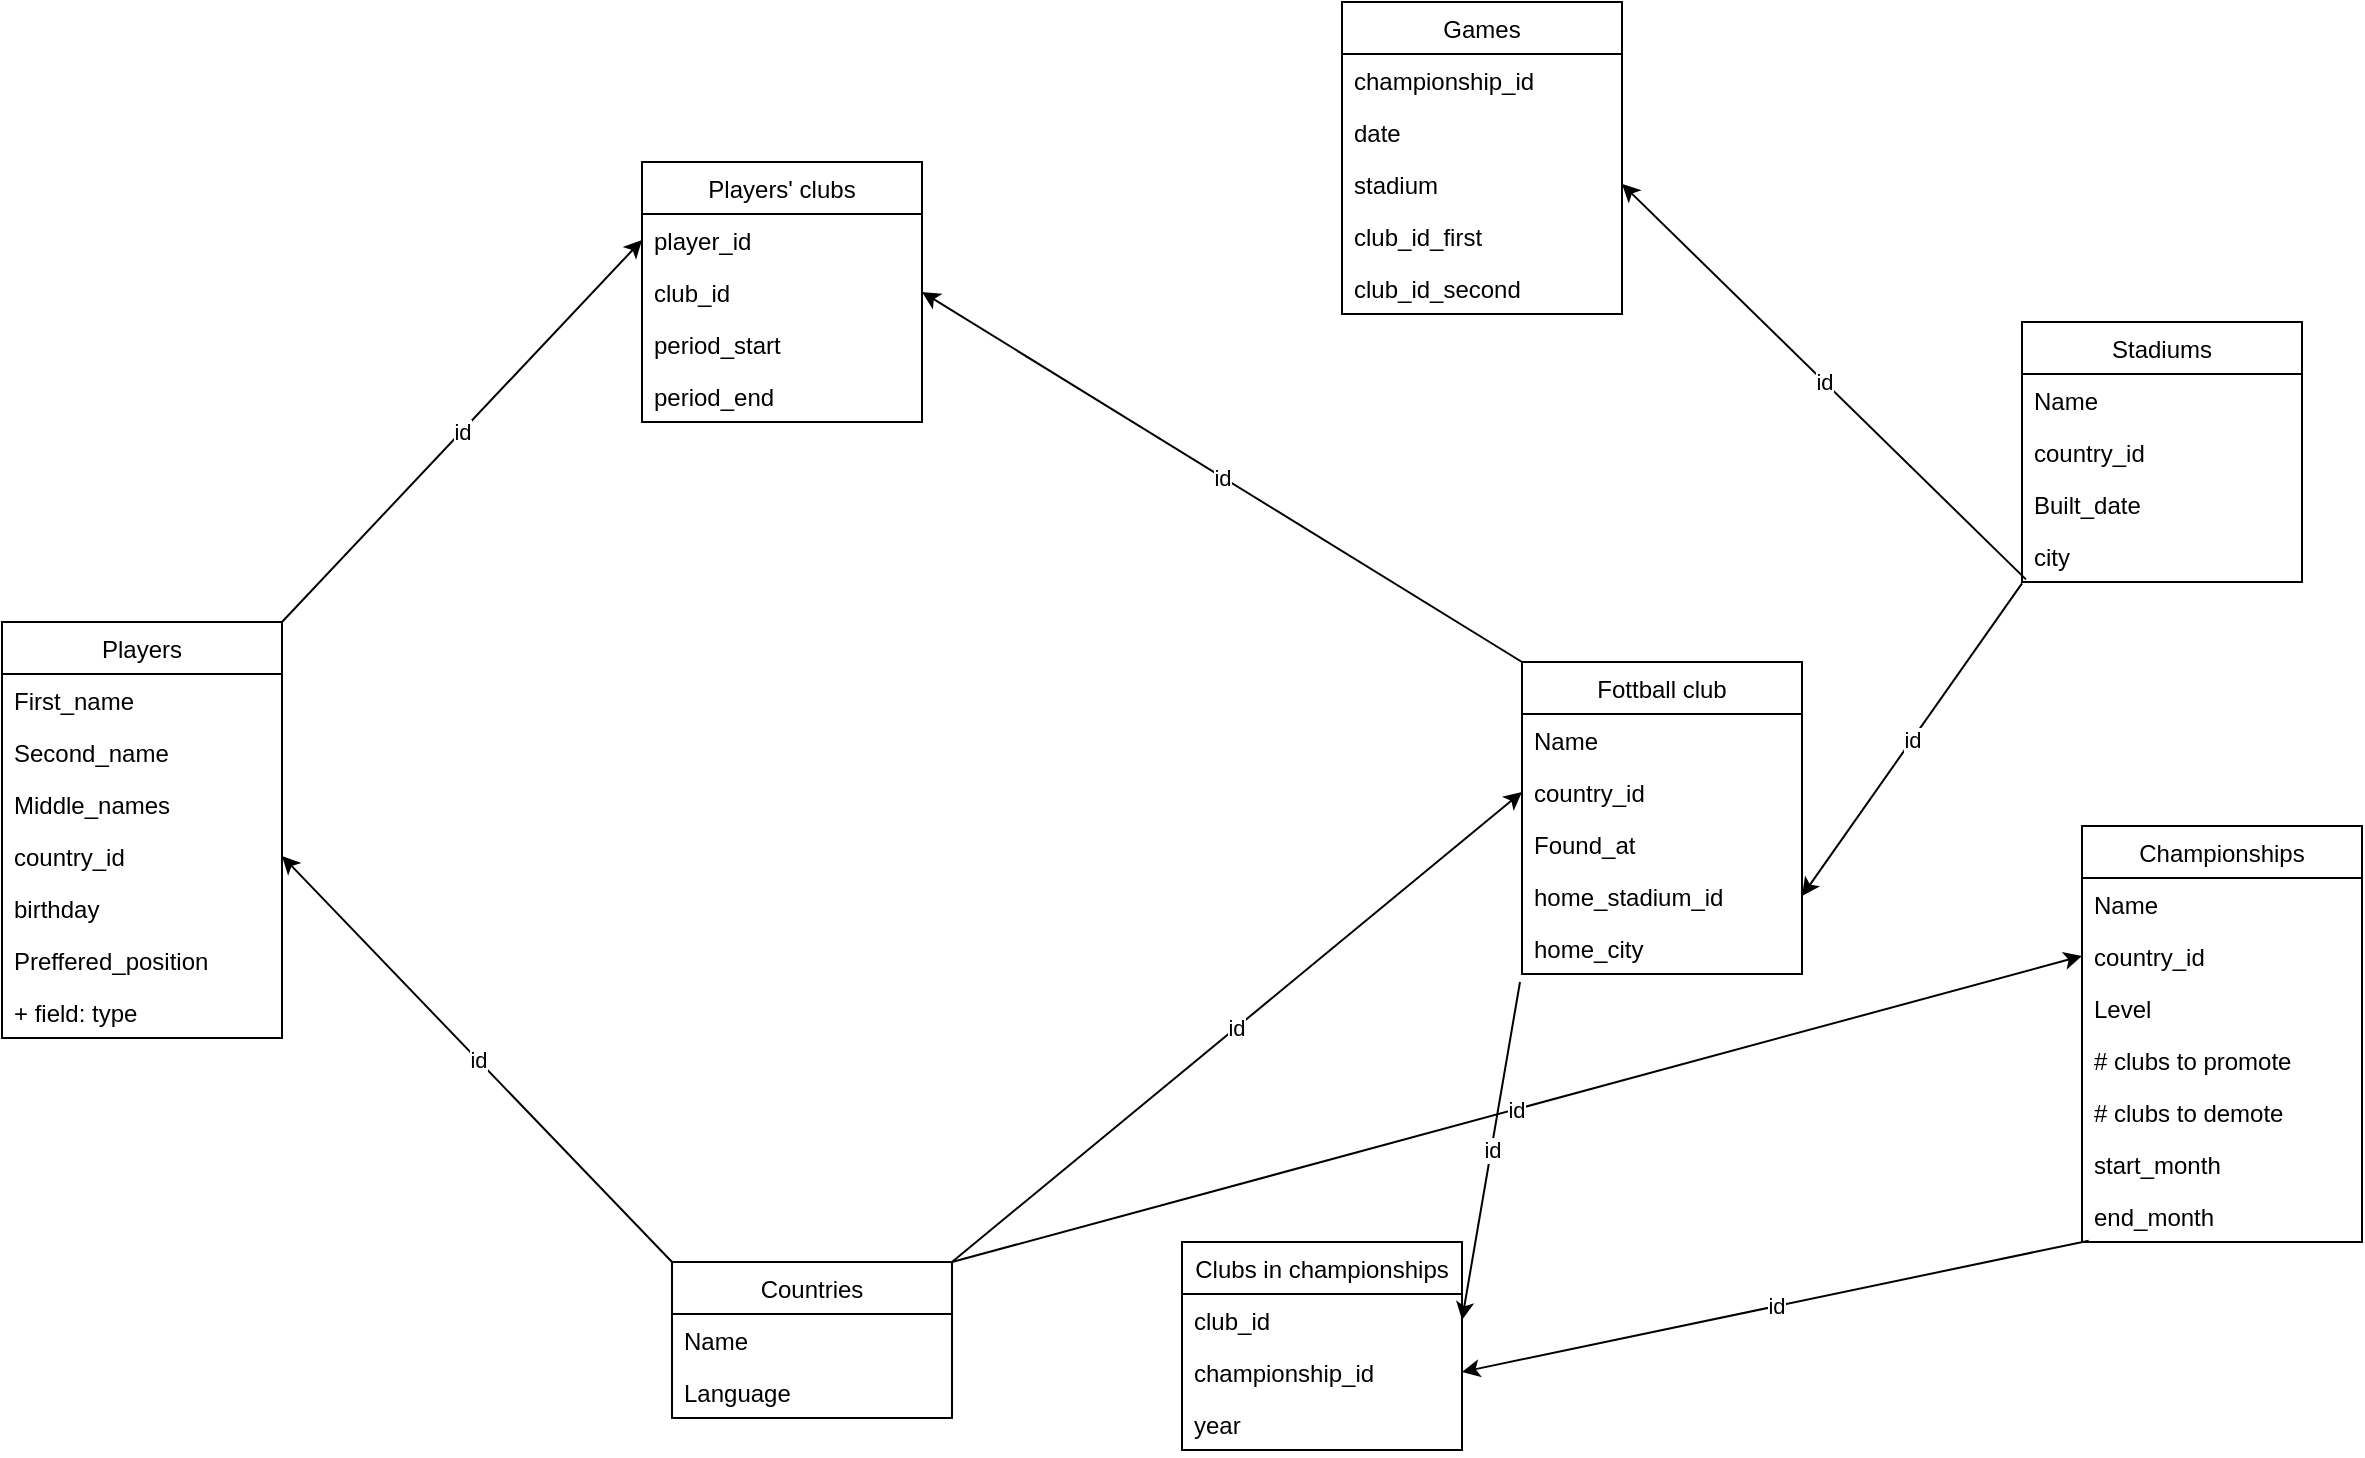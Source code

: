<mxfile version="14.2.4" type="github">
  <diagram name="Page-1" id="c4acf3e9-155e-7222-9cf6-157b1a14988f">
    <mxGraphModel dx="2062" dy="1155" grid="1" gridSize="10" guides="1" tooltips="1" connect="1" arrows="1" fold="1" page="1" pageScale="1" pageWidth="850" pageHeight="1100" background="#ffffff" math="0" shadow="0">
      <root>
        <mxCell id="0" />
        <mxCell id="1" parent="0" />
        <mxCell id="KciLQBizwRAoOv3Z7Yn2-1" value="Fottball club" style="swimlane;fontStyle=0;childLayout=stackLayout;horizontal=1;startSize=26;fillColor=none;horizontalStack=0;resizeParent=1;resizeParentMax=0;resizeLast=0;collapsible=1;marginBottom=0;" vertex="1" parent="1">
          <mxGeometry x="780" y="370" width="140" height="156" as="geometry" />
        </mxCell>
        <mxCell id="KciLQBizwRAoOv3Z7Yn2-2" value="Name" style="text;strokeColor=none;fillColor=none;align=left;verticalAlign=top;spacingLeft=4;spacingRight=4;overflow=hidden;rotatable=0;points=[[0,0.5],[1,0.5]];portConstraint=eastwest;" vertex="1" parent="KciLQBizwRAoOv3Z7Yn2-1">
          <mxGeometry y="26" width="140" height="26" as="geometry" />
        </mxCell>
        <mxCell id="KciLQBizwRAoOv3Z7Yn2-3" value="country_id" style="text;strokeColor=none;fillColor=none;align=left;verticalAlign=top;spacingLeft=4;spacingRight=4;overflow=hidden;rotatable=0;points=[[0,0.5],[1,0.5]];portConstraint=eastwest;" vertex="1" parent="KciLQBizwRAoOv3Z7Yn2-1">
          <mxGeometry y="52" width="140" height="26" as="geometry" />
        </mxCell>
        <mxCell id="KciLQBizwRAoOv3Z7Yn2-5" value="Found_at" style="text;strokeColor=none;fillColor=none;align=left;verticalAlign=top;spacingLeft=4;spacingRight=4;overflow=hidden;rotatable=0;points=[[0,0.5],[1,0.5]];portConstraint=eastwest;" vertex="1" parent="KciLQBizwRAoOv3Z7Yn2-1">
          <mxGeometry y="78" width="140" height="26" as="geometry" />
        </mxCell>
        <mxCell id="KciLQBizwRAoOv3Z7Yn2-6" value="home_stadium_id" style="text;strokeColor=none;fillColor=none;align=left;verticalAlign=top;spacingLeft=4;spacingRight=4;overflow=hidden;rotatable=0;points=[[0,0.5],[1,0.5]];portConstraint=eastwest;" vertex="1" parent="KciLQBizwRAoOv3Z7Yn2-1">
          <mxGeometry y="104" width="140" height="26" as="geometry" />
        </mxCell>
        <mxCell id="KciLQBizwRAoOv3Z7Yn2-4" value="home_city" style="text;strokeColor=none;fillColor=none;align=left;verticalAlign=top;spacingLeft=4;spacingRight=4;overflow=hidden;rotatable=0;points=[[0,0.5],[1,0.5]];portConstraint=eastwest;" vertex="1" parent="KciLQBizwRAoOv3Z7Yn2-1">
          <mxGeometry y="130" width="140" height="26" as="geometry" />
        </mxCell>
        <mxCell id="KciLQBizwRAoOv3Z7Yn2-7" value="Players" style="swimlane;fontStyle=0;childLayout=stackLayout;horizontal=1;startSize=26;fillColor=none;horizontalStack=0;resizeParent=1;resizeParentMax=0;resizeLast=0;collapsible=1;marginBottom=0;" vertex="1" parent="1">
          <mxGeometry x="20" y="350" width="140" height="208" as="geometry" />
        </mxCell>
        <mxCell id="KciLQBizwRAoOv3Z7Yn2-8" value="First_name" style="text;strokeColor=none;fillColor=none;align=left;verticalAlign=top;spacingLeft=4;spacingRight=4;overflow=hidden;rotatable=0;points=[[0,0.5],[1,0.5]];portConstraint=eastwest;" vertex="1" parent="KciLQBizwRAoOv3Z7Yn2-7">
          <mxGeometry y="26" width="140" height="26" as="geometry" />
        </mxCell>
        <mxCell id="KciLQBizwRAoOv3Z7Yn2-13" value="Second_name" style="text;strokeColor=none;fillColor=none;align=left;verticalAlign=top;spacingLeft=4;spacingRight=4;overflow=hidden;rotatable=0;points=[[0,0.5],[1,0.5]];portConstraint=eastwest;" vertex="1" parent="KciLQBizwRAoOv3Z7Yn2-7">
          <mxGeometry y="52" width="140" height="26" as="geometry" />
        </mxCell>
        <mxCell id="KciLQBizwRAoOv3Z7Yn2-14" value="Middle_names" style="text;strokeColor=none;fillColor=none;align=left;verticalAlign=top;spacingLeft=4;spacingRight=4;overflow=hidden;rotatable=0;points=[[0,0.5],[1,0.5]];portConstraint=eastwest;" vertex="1" parent="KciLQBizwRAoOv3Z7Yn2-7">
          <mxGeometry y="78" width="140" height="26" as="geometry" />
        </mxCell>
        <mxCell id="KciLQBizwRAoOv3Z7Yn2-9" value="country_id" style="text;strokeColor=none;fillColor=none;align=left;verticalAlign=top;spacingLeft=4;spacingRight=4;overflow=hidden;rotatable=0;points=[[0,0.5],[1,0.5]];portConstraint=eastwest;" vertex="1" parent="KciLQBizwRAoOv3Z7Yn2-7">
          <mxGeometry y="104" width="140" height="26" as="geometry" />
        </mxCell>
        <mxCell id="KciLQBizwRAoOv3Z7Yn2-10" value="birthday" style="text;strokeColor=none;fillColor=none;align=left;verticalAlign=top;spacingLeft=4;spacingRight=4;overflow=hidden;rotatable=0;points=[[0,0.5],[1,0.5]];portConstraint=eastwest;" vertex="1" parent="KciLQBizwRAoOv3Z7Yn2-7">
          <mxGeometry y="130" width="140" height="26" as="geometry" />
        </mxCell>
        <mxCell id="KciLQBizwRAoOv3Z7Yn2-11" value="Preffered_position" style="text;strokeColor=none;fillColor=none;align=left;verticalAlign=top;spacingLeft=4;spacingRight=4;overflow=hidden;rotatable=0;points=[[0,0.5],[1,0.5]];portConstraint=eastwest;" vertex="1" parent="KciLQBizwRAoOv3Z7Yn2-7">
          <mxGeometry y="156" width="140" height="26" as="geometry" />
        </mxCell>
        <mxCell id="KciLQBizwRAoOv3Z7Yn2-12" value="+ field: type" style="text;strokeColor=none;fillColor=none;align=left;verticalAlign=top;spacingLeft=4;spacingRight=4;overflow=hidden;rotatable=0;points=[[0,0.5],[1,0.5]];portConstraint=eastwest;" vertex="1" parent="KciLQBizwRAoOv3Z7Yn2-7">
          <mxGeometry y="182" width="140" height="26" as="geometry" />
        </mxCell>
        <mxCell id="KciLQBizwRAoOv3Z7Yn2-16" value="Players&#39; clubs" style="swimlane;fontStyle=0;childLayout=stackLayout;horizontal=1;startSize=26;fillColor=none;horizontalStack=0;resizeParent=1;resizeParentMax=0;resizeLast=0;collapsible=1;marginBottom=0;" vertex="1" parent="1">
          <mxGeometry x="340" y="120" width="140" height="130" as="geometry" />
        </mxCell>
        <mxCell id="KciLQBizwRAoOv3Z7Yn2-17" value="player_id" style="text;strokeColor=none;fillColor=none;align=left;verticalAlign=top;spacingLeft=4;spacingRight=4;overflow=hidden;rotatable=0;points=[[0,0.5],[1,0.5]];portConstraint=eastwest;" vertex="1" parent="KciLQBizwRAoOv3Z7Yn2-16">
          <mxGeometry y="26" width="140" height="26" as="geometry" />
        </mxCell>
        <mxCell id="KciLQBizwRAoOv3Z7Yn2-18" value="club_id" style="text;strokeColor=none;fillColor=none;align=left;verticalAlign=top;spacingLeft=4;spacingRight=4;overflow=hidden;rotatable=0;points=[[0,0.5],[1,0.5]];portConstraint=eastwest;" vertex="1" parent="KciLQBizwRAoOv3Z7Yn2-16">
          <mxGeometry y="52" width="140" height="26" as="geometry" />
        </mxCell>
        <mxCell id="KciLQBizwRAoOv3Z7Yn2-19" value="period_start" style="text;strokeColor=none;fillColor=none;align=left;verticalAlign=top;spacingLeft=4;spacingRight=4;overflow=hidden;rotatable=0;points=[[0,0.5],[1,0.5]];portConstraint=eastwest;" vertex="1" parent="KciLQBizwRAoOv3Z7Yn2-16">
          <mxGeometry y="78" width="140" height="26" as="geometry" />
        </mxCell>
        <mxCell id="KciLQBizwRAoOv3Z7Yn2-20" value="period_end" style="text;strokeColor=none;fillColor=none;align=left;verticalAlign=top;spacingLeft=4;spacingRight=4;overflow=hidden;rotatable=0;points=[[0,0.5],[1,0.5]];portConstraint=eastwest;" vertex="1" parent="KciLQBizwRAoOv3Z7Yn2-16">
          <mxGeometry y="104" width="140" height="26" as="geometry" />
        </mxCell>
        <mxCell id="KciLQBizwRAoOv3Z7Yn2-22" value="id" style="endArrow=classic;html=1;exitX=1;exitY=0;exitDx=0;exitDy=0;entryX=0;entryY=0.5;entryDx=0;entryDy=0;" edge="1" parent="1" source="KciLQBizwRAoOv3Z7Yn2-7" target="KciLQBizwRAoOv3Z7Yn2-17">
          <mxGeometry width="50" height="50" relative="1" as="geometry">
            <mxPoint x="500" y="440" as="sourcePoint" />
            <mxPoint x="550" y="390" as="targetPoint" />
          </mxGeometry>
        </mxCell>
        <mxCell id="KciLQBizwRAoOv3Z7Yn2-23" value="id" style="endArrow=classic;html=1;exitX=0;exitY=0;exitDx=0;exitDy=0;entryX=1;entryY=0.5;entryDx=0;entryDy=0;" edge="1" parent="1" source="KciLQBizwRAoOv3Z7Yn2-1" target="KciLQBizwRAoOv3Z7Yn2-18">
          <mxGeometry width="50" height="50" relative="1" as="geometry">
            <mxPoint x="500" y="440" as="sourcePoint" />
            <mxPoint x="550" y="390" as="targetPoint" />
          </mxGeometry>
        </mxCell>
        <mxCell id="KciLQBizwRAoOv3Z7Yn2-24" value="Countries" style="swimlane;fontStyle=0;childLayout=stackLayout;horizontal=1;startSize=26;fillColor=none;horizontalStack=0;resizeParent=1;resizeParentMax=0;resizeLast=0;collapsible=1;marginBottom=0;" vertex="1" parent="1">
          <mxGeometry x="355" y="670" width="140" height="78" as="geometry" />
        </mxCell>
        <mxCell id="KciLQBizwRAoOv3Z7Yn2-25" value="Name" style="text;strokeColor=none;fillColor=none;align=left;verticalAlign=top;spacingLeft=4;spacingRight=4;overflow=hidden;rotatable=0;points=[[0,0.5],[1,0.5]];portConstraint=eastwest;" vertex="1" parent="KciLQBizwRAoOv3Z7Yn2-24">
          <mxGeometry y="26" width="140" height="26" as="geometry" />
        </mxCell>
        <mxCell id="KciLQBizwRAoOv3Z7Yn2-26" value="Language" style="text;strokeColor=none;fillColor=none;align=left;verticalAlign=top;spacingLeft=4;spacingRight=4;overflow=hidden;rotatable=0;points=[[0,0.5],[1,0.5]];portConstraint=eastwest;" vertex="1" parent="KciLQBizwRAoOv3Z7Yn2-24">
          <mxGeometry y="52" width="140" height="26" as="geometry" />
        </mxCell>
        <mxCell id="KciLQBizwRAoOv3Z7Yn2-32" value="id" style="endArrow=classic;html=1;exitX=0;exitY=0;exitDx=0;exitDy=0;entryX=1;entryY=0.5;entryDx=0;entryDy=0;" edge="1" parent="1" source="KciLQBizwRAoOv3Z7Yn2-24" target="KciLQBizwRAoOv3Z7Yn2-9">
          <mxGeometry width="50" height="50" relative="1" as="geometry">
            <mxPoint x="500" y="440" as="sourcePoint" />
            <mxPoint x="170" y="467" as="targetPoint" />
          </mxGeometry>
        </mxCell>
        <mxCell id="KciLQBizwRAoOv3Z7Yn2-33" value="id" style="endArrow=classic;html=1;exitX=1;exitY=0;exitDx=0;exitDy=0;entryX=0;entryY=0.5;entryDx=0;entryDy=0;" edge="1" parent="1" source="KciLQBizwRAoOv3Z7Yn2-24" target="KciLQBizwRAoOv3Z7Yn2-3">
          <mxGeometry width="50" height="50" relative="1" as="geometry">
            <mxPoint x="500" y="440" as="sourcePoint" />
            <mxPoint x="550" y="390" as="targetPoint" />
          </mxGeometry>
        </mxCell>
        <mxCell id="KciLQBizwRAoOv3Z7Yn2-34" value="Championships" style="swimlane;fontStyle=0;childLayout=stackLayout;horizontal=1;startSize=26;fillColor=none;horizontalStack=0;resizeParent=1;resizeParentMax=0;resizeLast=0;collapsible=1;marginBottom=0;" vertex="1" parent="1">
          <mxGeometry x="1060" y="452" width="140" height="208" as="geometry" />
        </mxCell>
        <mxCell id="KciLQBizwRAoOv3Z7Yn2-35" value="Name" style="text;strokeColor=none;fillColor=none;align=left;verticalAlign=top;spacingLeft=4;spacingRight=4;overflow=hidden;rotatable=0;points=[[0,0.5],[1,0.5]];portConstraint=eastwest;" vertex="1" parent="KciLQBizwRAoOv3Z7Yn2-34">
          <mxGeometry y="26" width="140" height="26" as="geometry" />
        </mxCell>
        <mxCell id="KciLQBizwRAoOv3Z7Yn2-36" value="country_id" style="text;strokeColor=none;fillColor=none;align=left;verticalAlign=top;spacingLeft=4;spacingRight=4;overflow=hidden;rotatable=0;points=[[0,0.5],[1,0.5]];portConstraint=eastwest;" vertex="1" parent="KciLQBizwRAoOv3Z7Yn2-34">
          <mxGeometry y="52" width="140" height="26" as="geometry" />
        </mxCell>
        <mxCell id="KciLQBizwRAoOv3Z7Yn2-37" value="Level" style="text;strokeColor=none;fillColor=none;align=left;verticalAlign=top;spacingLeft=4;spacingRight=4;overflow=hidden;rotatable=0;points=[[0,0.5],[1,0.5]];portConstraint=eastwest;" vertex="1" parent="KciLQBizwRAoOv3Z7Yn2-34">
          <mxGeometry y="78" width="140" height="26" as="geometry" />
        </mxCell>
        <mxCell id="KciLQBizwRAoOv3Z7Yn2-46" value="# clubs to promote" style="text;strokeColor=none;fillColor=none;align=left;verticalAlign=top;spacingLeft=4;spacingRight=4;overflow=hidden;rotatable=0;points=[[0,0.5],[1,0.5]];portConstraint=eastwest;" vertex="1" parent="KciLQBizwRAoOv3Z7Yn2-34">
          <mxGeometry y="104" width="140" height="26" as="geometry" />
        </mxCell>
        <mxCell id="KciLQBizwRAoOv3Z7Yn2-47" value="# clubs to demote" style="text;strokeColor=none;fillColor=none;align=left;verticalAlign=top;spacingLeft=4;spacingRight=4;overflow=hidden;rotatable=0;points=[[0,0.5],[1,0.5]];portConstraint=eastwest;" vertex="1" parent="KciLQBizwRAoOv3Z7Yn2-34">
          <mxGeometry y="130" width="140" height="26" as="geometry" />
        </mxCell>
        <mxCell id="KciLQBizwRAoOv3Z7Yn2-50" value="start_month" style="text;strokeColor=none;fillColor=none;align=left;verticalAlign=top;spacingLeft=4;spacingRight=4;overflow=hidden;rotatable=0;points=[[0,0.5],[1,0.5]];portConstraint=eastwest;" vertex="1" parent="KciLQBizwRAoOv3Z7Yn2-34">
          <mxGeometry y="156" width="140" height="26" as="geometry" />
        </mxCell>
        <mxCell id="KciLQBizwRAoOv3Z7Yn2-51" value="end_month" style="text;strokeColor=none;fillColor=none;align=left;verticalAlign=top;spacingLeft=4;spacingRight=4;overflow=hidden;rotatable=0;points=[[0,0.5],[1,0.5]];portConstraint=eastwest;" vertex="1" parent="KciLQBizwRAoOv3Z7Yn2-34">
          <mxGeometry y="182" width="140" height="26" as="geometry" />
        </mxCell>
        <mxCell id="KciLQBizwRAoOv3Z7Yn2-40" value="id" style="endArrow=classic;html=1;exitX=1;exitY=0;exitDx=0;exitDy=0;entryX=0;entryY=0.5;entryDx=0;entryDy=0;" edge="1" parent="1" source="KciLQBizwRAoOv3Z7Yn2-24" target="KciLQBizwRAoOv3Z7Yn2-36">
          <mxGeometry width="50" height="50" relative="1" as="geometry">
            <mxPoint x="505" y="680" as="sourcePoint" />
            <mxPoint x="790" y="445" as="targetPoint" />
          </mxGeometry>
        </mxCell>
        <mxCell id="KciLQBizwRAoOv3Z7Yn2-41" value="Clubs in championships" style="swimlane;fontStyle=0;childLayout=stackLayout;horizontal=1;startSize=26;fillColor=none;horizontalStack=0;resizeParent=1;resizeParentMax=0;resizeLast=0;collapsible=1;marginBottom=0;" vertex="1" parent="1">
          <mxGeometry x="610" y="660" width="140" height="104" as="geometry" />
        </mxCell>
        <mxCell id="KciLQBizwRAoOv3Z7Yn2-42" value="club_id" style="text;strokeColor=none;fillColor=none;align=left;verticalAlign=top;spacingLeft=4;spacingRight=4;overflow=hidden;rotatable=0;points=[[0,0.5],[1,0.5]];portConstraint=eastwest;" vertex="1" parent="KciLQBizwRAoOv3Z7Yn2-41">
          <mxGeometry y="26" width="140" height="26" as="geometry" />
        </mxCell>
        <mxCell id="KciLQBizwRAoOv3Z7Yn2-43" value="championship_id" style="text;strokeColor=none;fillColor=none;align=left;verticalAlign=top;spacingLeft=4;spacingRight=4;overflow=hidden;rotatable=0;points=[[0,0.5],[1,0.5]];portConstraint=eastwest;" vertex="1" parent="KciLQBizwRAoOv3Z7Yn2-41">
          <mxGeometry y="52" width="140" height="26" as="geometry" />
        </mxCell>
        <mxCell id="KciLQBizwRAoOv3Z7Yn2-44" value="year" style="text;strokeColor=none;fillColor=none;align=left;verticalAlign=top;spacingLeft=4;spacingRight=4;overflow=hidden;rotatable=0;points=[[0,0.5],[1,0.5]];portConstraint=eastwest;" vertex="1" parent="KciLQBizwRAoOv3Z7Yn2-41">
          <mxGeometry y="78" width="140" height="26" as="geometry" />
        </mxCell>
        <mxCell id="KciLQBizwRAoOv3Z7Yn2-48" value="id" style="endArrow=classic;html=1;entryX=1;entryY=0.5;entryDx=0;entryDy=0;exitX=0.024;exitY=0.974;exitDx=0;exitDy=0;exitPerimeter=0;" edge="1" parent="1" source="KciLQBizwRAoOv3Z7Yn2-51" target="KciLQBizwRAoOv3Z7Yn2-43">
          <mxGeometry width="50" height="50" relative="1" as="geometry">
            <mxPoint x="1022" y="660" as="sourcePoint" />
            <mxPoint x="800" y="155" as="targetPoint" />
          </mxGeometry>
        </mxCell>
        <mxCell id="KciLQBizwRAoOv3Z7Yn2-49" value="id" style="endArrow=classic;html=1;entryX=1;entryY=0.5;entryDx=0;entryDy=0;" edge="1" parent="1" target="KciLQBizwRAoOv3Z7Yn2-42">
          <mxGeometry width="50" height="50" relative="1" as="geometry">
            <mxPoint x="779" y="530" as="sourcePoint" />
            <mxPoint x="760" y="735" as="targetPoint" />
          </mxGeometry>
        </mxCell>
        <mxCell id="KciLQBizwRAoOv3Z7Yn2-52" value="Games" style="swimlane;fontStyle=0;childLayout=stackLayout;horizontal=1;startSize=26;fillColor=none;horizontalStack=0;resizeParent=1;resizeParentMax=0;resizeLast=0;collapsible=1;marginBottom=0;" vertex="1" parent="1">
          <mxGeometry x="690" y="40" width="140" height="156" as="geometry" />
        </mxCell>
        <mxCell id="KciLQBizwRAoOv3Z7Yn2-53" value="championship_id" style="text;strokeColor=none;fillColor=none;align=left;verticalAlign=top;spacingLeft=4;spacingRight=4;overflow=hidden;rotatable=0;points=[[0,0.5],[1,0.5]];portConstraint=eastwest;" vertex="1" parent="KciLQBizwRAoOv3Z7Yn2-52">
          <mxGeometry y="26" width="140" height="26" as="geometry" />
        </mxCell>
        <mxCell id="KciLQBizwRAoOv3Z7Yn2-54" value="date" style="text;strokeColor=none;fillColor=none;align=left;verticalAlign=top;spacingLeft=4;spacingRight=4;overflow=hidden;rotatable=0;points=[[0,0.5],[1,0.5]];portConstraint=eastwest;" vertex="1" parent="KciLQBizwRAoOv3Z7Yn2-52">
          <mxGeometry y="52" width="140" height="26" as="geometry" />
        </mxCell>
        <mxCell id="KciLQBizwRAoOv3Z7Yn2-55" value="stadium" style="text;strokeColor=none;fillColor=none;align=left;verticalAlign=top;spacingLeft=4;spacingRight=4;overflow=hidden;rotatable=0;points=[[0,0.5],[1,0.5]];portConstraint=eastwest;" vertex="1" parent="KciLQBizwRAoOv3Z7Yn2-52">
          <mxGeometry y="78" width="140" height="26" as="geometry" />
        </mxCell>
        <mxCell id="KciLQBizwRAoOv3Z7Yn2-56" value="club_id_first" style="text;strokeColor=none;fillColor=none;align=left;verticalAlign=top;spacingLeft=4;spacingRight=4;overflow=hidden;rotatable=0;points=[[0,0.5],[1,0.5]];portConstraint=eastwest;" vertex="1" parent="KciLQBizwRAoOv3Z7Yn2-52">
          <mxGeometry y="104" width="140" height="26" as="geometry" />
        </mxCell>
        <mxCell id="KciLQBizwRAoOv3Z7Yn2-57" value="club_id_second" style="text;strokeColor=none;fillColor=none;align=left;verticalAlign=top;spacingLeft=4;spacingRight=4;overflow=hidden;rotatable=0;points=[[0,0.5],[1,0.5]];portConstraint=eastwest;" vertex="1" parent="KciLQBizwRAoOv3Z7Yn2-52">
          <mxGeometry y="130" width="140" height="26" as="geometry" />
        </mxCell>
        <mxCell id="KciLQBizwRAoOv3Z7Yn2-58" value="Stadiums" style="swimlane;fontStyle=0;childLayout=stackLayout;horizontal=1;startSize=26;fillColor=none;horizontalStack=0;resizeParent=1;resizeParentMax=0;resizeLast=0;collapsible=1;marginBottom=0;" vertex="1" parent="1">
          <mxGeometry x="1030" y="200" width="140" height="130" as="geometry" />
        </mxCell>
        <mxCell id="KciLQBizwRAoOv3Z7Yn2-59" value="Name" style="text;strokeColor=none;fillColor=none;align=left;verticalAlign=top;spacingLeft=4;spacingRight=4;overflow=hidden;rotatable=0;points=[[0,0.5],[1,0.5]];portConstraint=eastwest;" vertex="1" parent="KciLQBizwRAoOv3Z7Yn2-58">
          <mxGeometry y="26" width="140" height="26" as="geometry" />
        </mxCell>
        <mxCell id="KciLQBizwRAoOv3Z7Yn2-60" value="country_id" style="text;strokeColor=none;fillColor=none;align=left;verticalAlign=top;spacingLeft=4;spacingRight=4;overflow=hidden;rotatable=0;points=[[0,0.5],[1,0.5]];portConstraint=eastwest;" vertex="1" parent="KciLQBizwRAoOv3Z7Yn2-58">
          <mxGeometry y="52" width="140" height="26" as="geometry" />
        </mxCell>
        <mxCell id="KciLQBizwRAoOv3Z7Yn2-61" value="Built_date" style="text;strokeColor=none;fillColor=none;align=left;verticalAlign=top;spacingLeft=4;spacingRight=4;overflow=hidden;rotatable=0;points=[[0,0.5],[1,0.5]];portConstraint=eastwest;" vertex="1" parent="KciLQBizwRAoOv3Z7Yn2-58">
          <mxGeometry y="78" width="140" height="26" as="geometry" />
        </mxCell>
        <mxCell id="KciLQBizwRAoOv3Z7Yn2-62" value="city" style="text;strokeColor=none;fillColor=none;align=left;verticalAlign=top;spacingLeft=4;spacingRight=4;overflow=hidden;rotatable=0;points=[[0,0.5],[1,0.5]];portConstraint=eastwest;" vertex="1" parent="KciLQBizwRAoOv3Z7Yn2-58">
          <mxGeometry y="104" width="140" height="26" as="geometry" />
        </mxCell>
        <mxCell id="KciLQBizwRAoOv3Z7Yn2-64" value="id" style="endArrow=classic;html=1;exitX=0;exitY=1.026;exitDx=0;exitDy=0;entryX=1;entryY=0.5;entryDx=0;entryDy=0;exitPerimeter=0;" edge="1" parent="1" source="KciLQBizwRAoOv3Z7Yn2-62" target="KciLQBizwRAoOv3Z7Yn2-6">
          <mxGeometry width="50" height="50" relative="1" as="geometry">
            <mxPoint x="505" y="680" as="sourcePoint" />
            <mxPoint x="1030" y="525" as="targetPoint" />
          </mxGeometry>
        </mxCell>
        <mxCell id="KciLQBizwRAoOv3Z7Yn2-65" value="id" style="endArrow=classic;html=1;exitX=0.014;exitY=0.949;exitDx=0;exitDy=0;entryX=1;entryY=0.5;entryDx=0;entryDy=0;exitPerimeter=0;" edge="1" parent="1" source="KciLQBizwRAoOv3Z7Yn2-62" target="KciLQBizwRAoOv3Z7Yn2-55">
          <mxGeometry width="50" height="50" relative="1" as="geometry">
            <mxPoint x="1040" y="340.676" as="sourcePoint" />
            <mxPoint x="930" y="497" as="targetPoint" />
          </mxGeometry>
        </mxCell>
      </root>
    </mxGraphModel>
  </diagram>
</mxfile>

